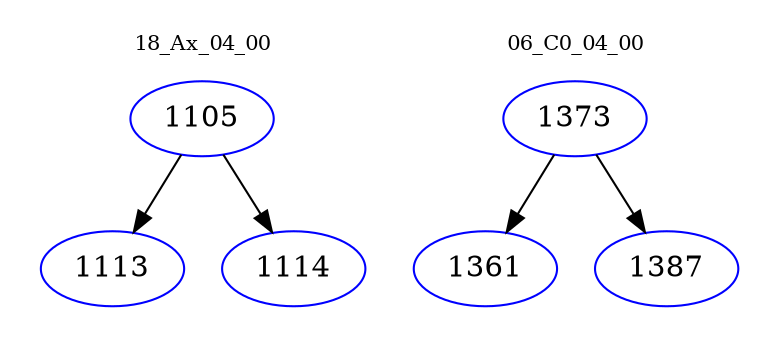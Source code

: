 digraph{
subgraph cluster_0 {
color = white
label = "18_Ax_04_00";
fontsize=10;
T0_1105 [label="1105", color="blue"]
T0_1105 -> T0_1113 [color="black"]
T0_1113 [label="1113", color="blue"]
T0_1105 -> T0_1114 [color="black"]
T0_1114 [label="1114", color="blue"]
}
subgraph cluster_1 {
color = white
label = "06_C0_04_00";
fontsize=10;
T1_1373 [label="1373", color="blue"]
T1_1373 -> T1_1361 [color="black"]
T1_1361 [label="1361", color="blue"]
T1_1373 -> T1_1387 [color="black"]
T1_1387 [label="1387", color="blue"]
}
}
